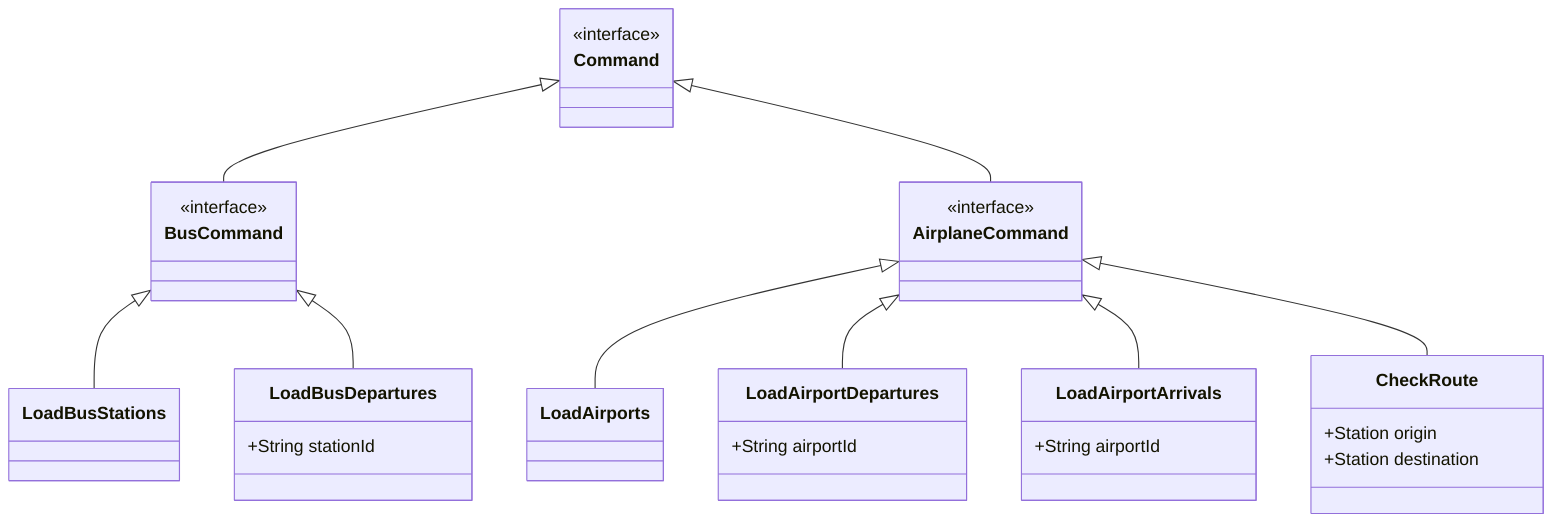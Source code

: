 classDiagram


    class Command {
        <<interface>>
    }

    class BusCommand {
        <<interface>>
    }
    class LoadBusStations {
    }
    class LoadBusDepartures {
        +String stationId
    }

    class AirplaneCommand {
        <<interface>>
    }
    class LoadAirports {
    }
    class LoadAirportDepartures {
        +String airportId
    }
    class LoadAirportArrivals {
        +String airportId
    }
    class CheckRoute {
        +Station origin
        +Station destination
    }




    Command <|-- BusCommand
    Command <|-- AirplaneCommand
    BusCommand <|-- LoadBusStations
    BusCommand <|-- LoadBusDepartures
    AirplaneCommand <|-- LoadAirports
    AirplaneCommand <|-- LoadAirportDepartures
    AirplaneCommand <|-- LoadAirportArrivals
    AirplaneCommand <|-- CheckRoute